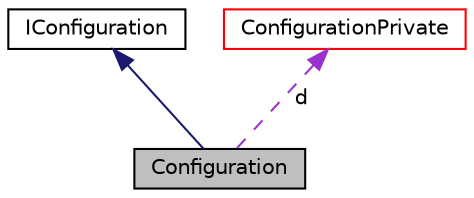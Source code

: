 digraph "Configuration"
{
 // LATEX_PDF_SIZE
  edge [fontname="Helvetica",fontsize="10",labelfontname="Helvetica",labelfontsize="10"];
  node [fontname="Helvetica",fontsize="10",shape=record];
  Node1 [label="Configuration",height=0.2,width=0.4,color="black", fillcolor="grey75", style="filled", fontcolor="black",tooltip=" "];
  Node2 -> Node1 [dir="back",color="midnightblue",fontsize="10",style="solid",fontname="Helvetica"];
  Node2 [label="IConfiguration",height=0.2,width=0.4,color="black", fillcolor="white", style="filled",URL="$struct_i_configuration.html",tooltip=" "];
  Node3 -> Node1 [dir="back",color="darkorchid3",fontsize="10",style="dashed",label=" d" ,fontname="Helvetica"];
  Node3 [label="ConfigurationPrivate",height=0.2,width=0.4,color="red", fillcolor="white", style="filled",URL="$class_configuration_private.html",tooltip=" "];
}
